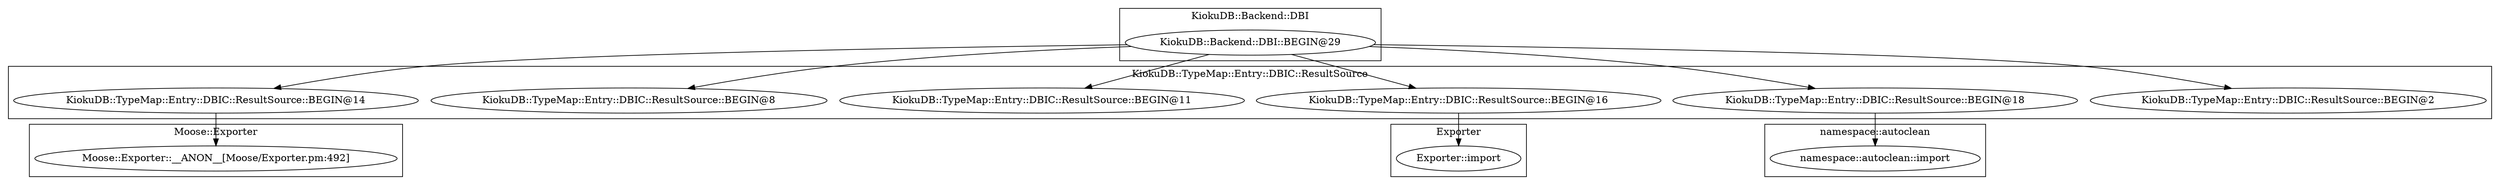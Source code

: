digraph {
graph [overlap=false]
subgraph cluster_KiokuDB_Backend_DBI {
	label="KiokuDB::Backend::DBI";
	"KiokuDB::Backend::DBI::BEGIN@29";
}
subgraph cluster_KiokuDB_TypeMap_Entry_DBIC_ResultSource {
	label="KiokuDB::TypeMap::Entry::DBIC::ResultSource";
	"KiokuDB::TypeMap::Entry::DBIC::ResultSource::BEGIN@2";
	"KiokuDB::TypeMap::Entry::DBIC::ResultSource::BEGIN@14";
	"KiokuDB::TypeMap::Entry::DBIC::ResultSource::BEGIN@16";
	"KiokuDB::TypeMap::Entry::DBIC::ResultSource::BEGIN@11";
	"KiokuDB::TypeMap::Entry::DBIC::ResultSource::BEGIN@8";
	"KiokuDB::TypeMap::Entry::DBIC::ResultSource::BEGIN@18";
}
subgraph cluster_Exporter {
	label="Exporter";
	"Exporter::import";
}
subgraph cluster_Moose_Exporter {
	label="Moose::Exporter";
	"Moose::Exporter::__ANON__[Moose/Exporter.pm:492]";
}
subgraph cluster_namespace_autoclean {
	label="namespace::autoclean";
	"namespace::autoclean::import";
}
"KiokuDB::Backend::DBI::BEGIN@29" -> "KiokuDB::TypeMap::Entry::DBIC::ResultSource::BEGIN@2";
"KiokuDB::Backend::DBI::BEGIN@29" -> "KiokuDB::TypeMap::Entry::DBIC::ResultSource::BEGIN@16";
"KiokuDB::Backend::DBI::BEGIN@29" -> "KiokuDB::TypeMap::Entry::DBIC::ResultSource::BEGIN@14";
"KiokuDB::Backend::DBI::BEGIN@29" -> "KiokuDB::TypeMap::Entry::DBIC::ResultSource::BEGIN@18";
"KiokuDB::TypeMap::Entry::DBIC::ResultSource::BEGIN@14" -> "Moose::Exporter::__ANON__[Moose/Exporter.pm:492]";
"KiokuDB::TypeMap::Entry::DBIC::ResultSource::BEGIN@16" -> "Exporter::import";
"KiokuDB::Backend::DBI::BEGIN@29" -> "KiokuDB::TypeMap::Entry::DBIC::ResultSource::BEGIN@8";
"KiokuDB::TypeMap::Entry::DBIC::ResultSource::BEGIN@18" -> "namespace::autoclean::import";
"KiokuDB::Backend::DBI::BEGIN@29" -> "KiokuDB::TypeMap::Entry::DBIC::ResultSource::BEGIN@11";
}
